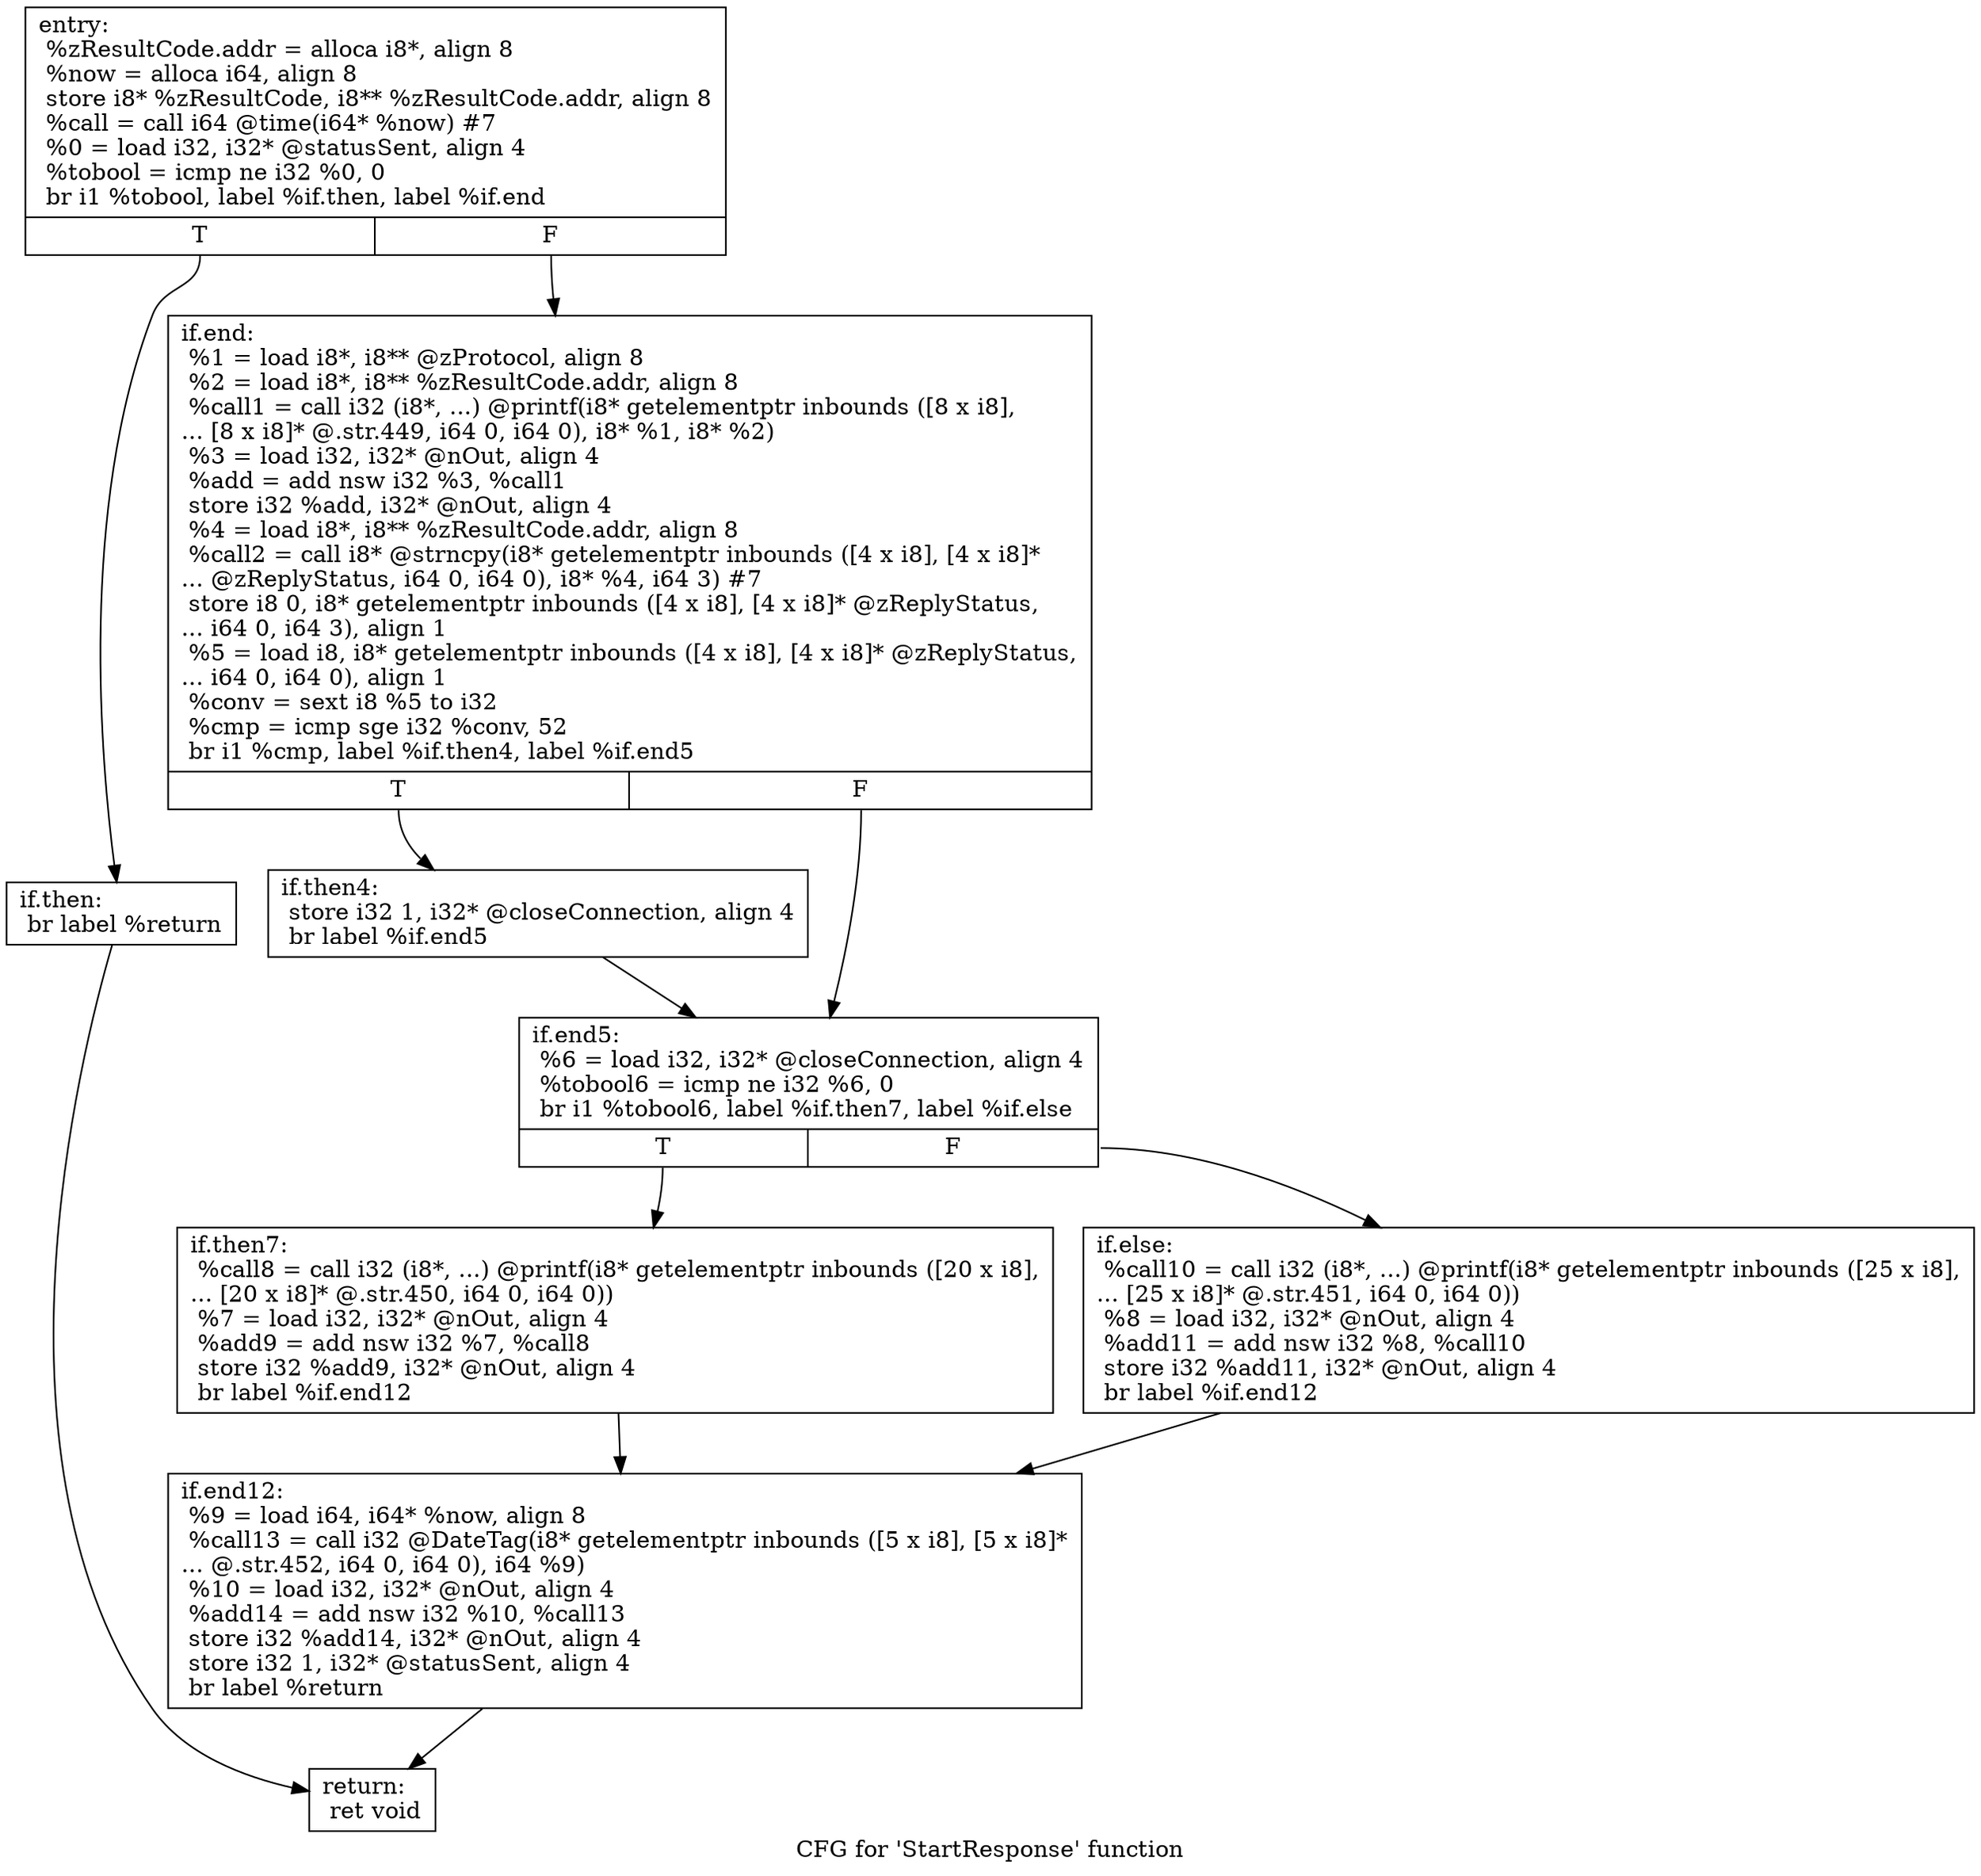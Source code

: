digraph "CFG for 'StartResponse' function" {
	label="CFG for 'StartResponse' function";

	Node0xc09250 [shape=record,label="{entry:\l  %zResultCode.addr = alloca i8*, align 8\l  %now = alloca i64, align 8\l  store i8* %zResultCode, i8** %zResultCode.addr, align 8\l  %call = call i64 @time(i64* %now) #7\l  %0 = load i32, i32* @statusSent, align 4\l  %tobool = icmp ne i32 %0, 0\l  br i1 %tobool, label %if.then, label %if.end\l|{<s0>T|<s1>F}}"];
	Node0xc09250:s0 -> Node0xc09770;
	Node0xc09250:s1 -> Node0xc09840;
	Node0xc09770 [shape=record,label="{if.then:                                          \l  br label %return\l}"];
	Node0xc09770 -> Node0xc099a0;
	Node0xc09840 [shape=record,label="{if.end:                                           \l  %1 = load i8*, i8** @zProtocol, align 8\l  %2 = load i8*, i8** %zResultCode.addr, align 8\l  %call1 = call i32 (i8*, ...) @printf(i8* getelementptr inbounds ([8 x i8],\l... [8 x i8]* @.str.449, i64 0, i64 0), i8* %1, i8* %2)\l  %3 = load i32, i32* @nOut, align 4\l  %add = add nsw i32 %3, %call1\l  store i32 %add, i32* @nOut, align 4\l  %4 = load i8*, i8** %zResultCode.addr, align 8\l  %call2 = call i8* @strncpy(i8* getelementptr inbounds ([4 x i8], [4 x i8]*\l... @zReplyStatus, i64 0, i64 0), i8* %4, i64 3) #7\l  store i8 0, i8* getelementptr inbounds ([4 x i8], [4 x i8]* @zReplyStatus,\l... i64 0, i64 3), align 1\l  %5 = load i8, i8* getelementptr inbounds ([4 x i8], [4 x i8]* @zReplyStatus,\l... i64 0, i64 0), align 1\l  %conv = sext i8 %5 to i32\l  %cmp = icmp sge i32 %conv, 52\l  br i1 %cmp, label %if.then4, label %if.end5\l|{<s0>T|<s1>F}}"];
	Node0xc09840:s0 -> Node0xc091d0;
	Node0xc09840:s1 -> Node0xc0a4d0;
	Node0xc091d0 [shape=record,label="{if.then4:                                         \l  store i32 1, i32* @closeConnection, align 4\l  br label %if.end5\l}"];
	Node0xc091d0 -> Node0xc0a4d0;
	Node0xc0a4d0 [shape=record,label="{if.end5:                                          \l  %6 = load i32, i32* @closeConnection, align 4\l  %tobool6 = icmp ne i32 %6, 0\l  br i1 %tobool6, label %if.then7, label %if.else\l|{<s0>T|<s1>F}}"];
	Node0xc0a4d0:s0 -> Node0xc0a770;
	Node0xc0a4d0:s1 -> Node0xc0a820;
	Node0xc0a770 [shape=record,label="{if.then7:                                         \l  %call8 = call i32 (i8*, ...) @printf(i8* getelementptr inbounds ([20 x i8],\l... [20 x i8]* @.str.450, i64 0, i64 0))\l  %7 = load i32, i32* @nOut, align 4\l  %add9 = add nsw i32 %7, %call8\l  store i32 %add9, i32* @nOut, align 4\l  br label %if.end12\l}"];
	Node0xc0a770 -> Node0xc0ac00;
	Node0xc0a820 [shape=record,label="{if.else:                                          \l  %call10 = call i32 (i8*, ...) @printf(i8* getelementptr inbounds ([25 x i8],\l... [25 x i8]* @.str.451, i64 0, i64 0))\l  %8 = load i32, i32* @nOut, align 4\l  %add11 = add nsw i32 %8, %call10\l  store i32 %add11, i32* @nOut, align 4\l  br label %if.end12\l}"];
	Node0xc0a820 -> Node0xc0ac00;
	Node0xc0ac00 [shape=record,label="{if.end12:                                         \l  %9 = load i64, i64* %now, align 8\l  %call13 = call i32 @DateTag(i8* getelementptr inbounds ([5 x i8], [5 x i8]*\l... @.str.452, i64 0, i64 0), i64 %9)\l  %10 = load i32, i32* @nOut, align 4\l  %add14 = add nsw i32 %10, %call13\l  store i32 %add14, i32* @nOut, align 4\l  store i32 1, i32* @statusSent, align 4\l  br label %return\l}"];
	Node0xc0ac00 -> Node0xc099a0;
	Node0xc099a0 [shape=record,label="{return:                                           \l  ret void\l}"];
}
